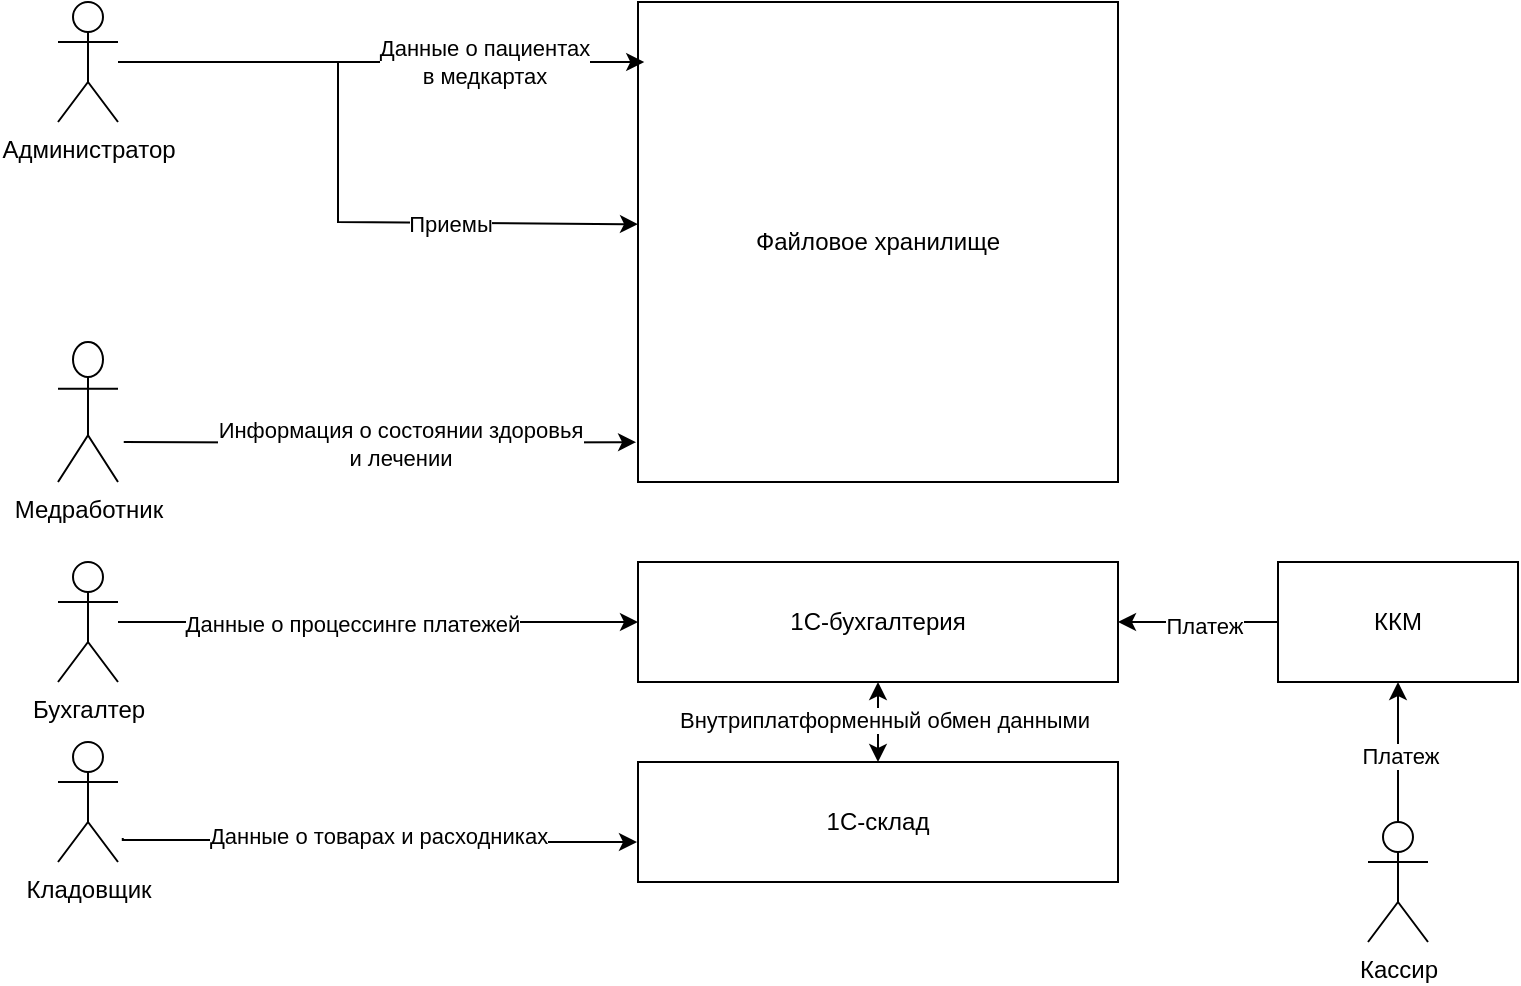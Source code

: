 <mxfile version="26.2.2">
  <diagram name="Page-1" id="uuAqEkWAWTS1GUIzWk5A">
    <mxGraphModel dx="1108" dy="826" grid="1" gridSize="10" guides="1" tooltips="1" connect="1" arrows="1" fold="1" page="1" pageScale="1" pageWidth="850" pageHeight="1100" math="0" shadow="0">
      <root>
        <mxCell id="0" />
        <mxCell id="1" parent="0" />
        <mxCell id="8jywTL9sHNEkdfh_PZ7h-1" value="Файловое хранилище" style="whiteSpace=wrap;html=1;aspect=fixed;" parent="1" vertex="1">
          <mxGeometry x="400" y="120" width="240" height="240" as="geometry" />
        </mxCell>
        <mxCell id="8jywTL9sHNEkdfh_PZ7h-4" value="" style="edgeStyle=orthogonalEdgeStyle;rounded=0;orthogonalLoop=1;jettySize=auto;html=1;entryX=0.013;entryY=0.125;entryDx=0;entryDy=0;entryPerimeter=0;" parent="1" source="8jywTL9sHNEkdfh_PZ7h-2" target="8jywTL9sHNEkdfh_PZ7h-1" edge="1">
          <mxGeometry relative="1" as="geometry">
            <mxPoint x="360" y="150" as="targetPoint" />
          </mxGeometry>
        </mxCell>
        <mxCell id="8jywTL9sHNEkdfh_PZ7h-7" value="Данные о пациентах&lt;div&gt;в медкартах&lt;/div&gt;" style="edgeLabel;html=1;align=center;verticalAlign=middle;resizable=0;points=[];" parent="8jywTL9sHNEkdfh_PZ7h-4" vertex="1" connectable="0">
          <mxGeometry x="0.038" y="-3" relative="1" as="geometry">
            <mxPoint x="46" y="-3" as="offset" />
          </mxGeometry>
        </mxCell>
        <mxCell id="8jywTL9sHNEkdfh_PZ7h-2" value="Администратор" style="shape=umlActor;verticalLabelPosition=bottom;verticalAlign=top;html=1;outlineConnect=0;" parent="1" vertex="1">
          <mxGeometry x="110" y="120" width="30" height="60" as="geometry" />
        </mxCell>
        <mxCell id="8jywTL9sHNEkdfh_PZ7h-14" value="" style="edgeStyle=orthogonalEdgeStyle;rounded=0;orthogonalLoop=1;jettySize=auto;html=1;entryX=-0.004;entryY=0.917;entryDx=0;entryDy=0;entryPerimeter=0;" parent="1" target="8jywTL9sHNEkdfh_PZ7h-1" edge="1">
          <mxGeometry relative="1" as="geometry">
            <mxPoint x="380" y="340" as="targetPoint" />
            <mxPoint x="142.88" y="340" as="sourcePoint" />
          </mxGeometry>
        </mxCell>
        <mxCell id="8jywTL9sHNEkdfh_PZ7h-15" value="Информация о состоянии здоровья&lt;div&gt;и лечении&lt;/div&gt;" style="edgeLabel;html=1;align=center;verticalAlign=middle;resizable=0;points=[];" parent="8jywTL9sHNEkdfh_PZ7h-14" vertex="1" connectable="0">
          <mxGeometry x="0.503" y="-1" relative="1" as="geometry">
            <mxPoint x="-55" as="offset" />
          </mxGeometry>
        </mxCell>
        <mxCell id="8jywTL9sHNEkdfh_PZ7h-3" value="Медработник" style="shape=umlActor;verticalLabelPosition=bottom;verticalAlign=top;html=1;outlineConnect=0;" parent="1" vertex="1">
          <mxGeometry x="110" y="290" width="30" height="70" as="geometry" />
        </mxCell>
        <mxCell id="8jywTL9sHNEkdfh_PZ7h-8" value="" style="endArrow=classic;html=1;rounded=0;entryX=0;entryY=0.463;entryDx=0;entryDy=0;entryPerimeter=0;" parent="1" target="8jywTL9sHNEkdfh_PZ7h-1" edge="1">
          <mxGeometry width="50" height="50" relative="1" as="geometry">
            <mxPoint x="150" y="150" as="sourcePoint" />
            <mxPoint x="355.92" y="231.04" as="targetPoint" />
            <Array as="points">
              <mxPoint x="250" y="150" />
              <mxPoint x="250" y="230" />
            </Array>
          </mxGeometry>
        </mxCell>
        <mxCell id="8jywTL9sHNEkdfh_PZ7h-9" value="Приемы" style="edgeLabel;html=1;align=center;verticalAlign=middle;resizable=0;points=[];" parent="8jywTL9sHNEkdfh_PZ7h-8" vertex="1" connectable="0">
          <mxGeometry x="-0.052" y="2" relative="1" as="geometry">
            <mxPoint x="54" y="24" as="offset" />
          </mxGeometry>
        </mxCell>
        <mxCell id="8jywTL9sHNEkdfh_PZ7h-17" value="1С-бухгалтерия" style="rounded=0;whiteSpace=wrap;html=1;" parent="1" vertex="1">
          <mxGeometry x="400" y="400" width="240" height="60" as="geometry" />
        </mxCell>
        <mxCell id="8jywTL9sHNEkdfh_PZ7h-18" value="1С-склад" style="rounded=0;whiteSpace=wrap;html=1;" parent="1" vertex="1">
          <mxGeometry x="400" y="500" width="240" height="60" as="geometry" />
        </mxCell>
        <mxCell id="8jywTL9sHNEkdfh_PZ7h-21" value="" style="edgeStyle=orthogonalEdgeStyle;rounded=0;orthogonalLoop=1;jettySize=auto;html=1;entryX=0;entryY=0.5;entryDx=0;entryDy=0;" parent="1" source="8jywTL9sHNEkdfh_PZ7h-19" target="8jywTL9sHNEkdfh_PZ7h-17" edge="1">
          <mxGeometry relative="1" as="geometry">
            <mxPoint x="220" y="430" as="targetPoint" />
          </mxGeometry>
        </mxCell>
        <mxCell id="8jywTL9sHNEkdfh_PZ7h-22" value="Данные о процессинге платежей" style="edgeLabel;html=1;align=center;verticalAlign=middle;resizable=0;points=[];" parent="8jywTL9sHNEkdfh_PZ7h-21" vertex="1" connectable="0">
          <mxGeometry x="-0.1" y="-1" relative="1" as="geometry">
            <mxPoint as="offset" />
          </mxGeometry>
        </mxCell>
        <mxCell id="8jywTL9sHNEkdfh_PZ7h-19" value="Бухгалтер" style="shape=umlActor;verticalLabelPosition=bottom;verticalAlign=top;html=1;outlineConnect=0;" parent="1" vertex="1">
          <mxGeometry x="110" y="400" width="30" height="60" as="geometry" />
        </mxCell>
        <mxCell id="8jywTL9sHNEkdfh_PZ7h-24" value="" style="edgeStyle=orthogonalEdgeStyle;rounded=0;orthogonalLoop=1;jettySize=auto;html=1;entryX=-0.012;entryY=0.367;entryDx=0;entryDy=0;entryPerimeter=0;" parent="1" edge="1">
          <mxGeometry relative="1" as="geometry">
            <mxPoint x="399.5" y="540" as="targetPoint" />
            <mxPoint x="142.38" y="537.98" as="sourcePoint" />
            <Array as="points">
              <mxPoint x="142" y="539" />
              <mxPoint x="272" y="539" />
              <mxPoint x="272" y="540" />
            </Array>
          </mxGeometry>
        </mxCell>
        <mxCell id="8jywTL9sHNEkdfh_PZ7h-25" value="Данные о товарах и расходниках" style="edgeLabel;html=1;align=center;verticalAlign=middle;resizable=0;points=[];" parent="8jywTL9sHNEkdfh_PZ7h-24" vertex="1" connectable="0">
          <mxGeometry x="-0.308" y="2" relative="1" as="geometry">
            <mxPoint x="39" as="offset" />
          </mxGeometry>
        </mxCell>
        <mxCell id="8jywTL9sHNEkdfh_PZ7h-23" value="Кладовщик" style="shape=umlActor;verticalLabelPosition=bottom;verticalAlign=top;html=1;outlineConnect=0;" parent="1" vertex="1">
          <mxGeometry x="110" y="490" width="30" height="60" as="geometry" />
        </mxCell>
        <mxCell id="8jywTL9sHNEkdfh_PZ7h-26" value="" style="endArrow=classic;startArrow=classic;html=1;rounded=0;exitX=0.5;exitY=0;exitDx=0;exitDy=0;" parent="1" source="8jywTL9sHNEkdfh_PZ7h-18" target="8jywTL9sHNEkdfh_PZ7h-17" edge="1">
          <mxGeometry width="50" height="50" relative="1" as="geometry">
            <mxPoint x="400" y="450" as="sourcePoint" />
            <mxPoint x="450" y="400" as="targetPoint" />
          </mxGeometry>
        </mxCell>
        <mxCell id="8jywTL9sHNEkdfh_PZ7h-27" value="Внутриплатформенный обмен данными" style="edgeLabel;html=1;align=center;verticalAlign=middle;resizable=0;points=[];" parent="8jywTL9sHNEkdfh_PZ7h-26" vertex="1" connectable="0">
          <mxGeometry x="0.05" y="-3" relative="1" as="geometry">
            <mxPoint as="offset" />
          </mxGeometry>
        </mxCell>
        <mxCell id="8jywTL9sHNEkdfh_PZ7h-29" value="" style="edgeStyle=orthogonalEdgeStyle;rounded=0;orthogonalLoop=1;jettySize=auto;html=1;" parent="1" source="8jywTL9sHNEkdfh_PZ7h-28" target="8jywTL9sHNEkdfh_PZ7h-17" edge="1">
          <mxGeometry relative="1" as="geometry" />
        </mxCell>
        <mxCell id="8jywTL9sHNEkdfh_PZ7h-30" value="Платеж" style="edgeLabel;html=1;align=center;verticalAlign=middle;resizable=0;points=[];" parent="8jywTL9sHNEkdfh_PZ7h-29" vertex="1" connectable="0">
          <mxGeometry x="-0.075" y="2" relative="1" as="geometry">
            <mxPoint as="offset" />
          </mxGeometry>
        </mxCell>
        <mxCell id="8jywTL9sHNEkdfh_PZ7h-28" value="ККМ" style="rounded=0;whiteSpace=wrap;html=1;" parent="1" vertex="1">
          <mxGeometry x="720" y="400" width="120" height="60" as="geometry" />
        </mxCell>
        <mxCell id="8jywTL9sHNEkdfh_PZ7h-32" value="" style="edgeStyle=orthogonalEdgeStyle;rounded=0;orthogonalLoop=1;jettySize=auto;html=1;" parent="1" source="8jywTL9sHNEkdfh_PZ7h-31" target="8jywTL9sHNEkdfh_PZ7h-28" edge="1">
          <mxGeometry relative="1" as="geometry" />
        </mxCell>
        <mxCell id="8jywTL9sHNEkdfh_PZ7h-33" value="Платеж" style="edgeLabel;html=1;align=center;verticalAlign=middle;resizable=0;points=[];" parent="8jywTL9sHNEkdfh_PZ7h-32" vertex="1" connectable="0">
          <mxGeometry x="-0.057" y="-1" relative="1" as="geometry">
            <mxPoint as="offset" />
          </mxGeometry>
        </mxCell>
        <mxCell id="8jywTL9sHNEkdfh_PZ7h-31" value="Кассир" style="shape=umlActor;verticalLabelPosition=bottom;verticalAlign=top;html=1;outlineConnect=0;" parent="1" vertex="1">
          <mxGeometry x="765" y="530" width="30" height="60" as="geometry" />
        </mxCell>
      </root>
    </mxGraphModel>
  </diagram>
</mxfile>
